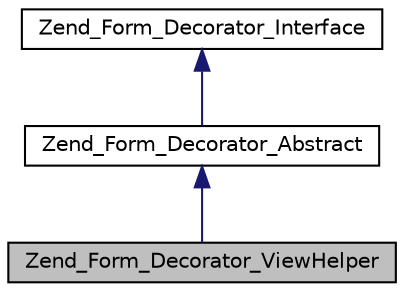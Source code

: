 digraph G
{
  edge [fontname="Helvetica",fontsize="10",labelfontname="Helvetica",labelfontsize="10"];
  node [fontname="Helvetica",fontsize="10",shape=record];
  Node1 [label="Zend_Form_Decorator_ViewHelper",height=0.2,width=0.4,color="black", fillcolor="grey75", style="filled" fontcolor="black"];
  Node2 -> Node1 [dir="back",color="midnightblue",fontsize="10",style="solid",fontname="Helvetica"];
  Node2 [label="Zend_Form_Decorator_Abstract",height=0.2,width=0.4,color="black", fillcolor="white", style="filled",URL="$class_zend___form___decorator___abstract.html"];
  Node3 -> Node2 [dir="back",color="midnightblue",fontsize="10",style="solid",fontname="Helvetica"];
  Node3 [label="Zend_Form_Decorator_Interface",height=0.2,width=0.4,color="black", fillcolor="white", style="filled",URL="$interface_zend___form___decorator___interface.html"];
}
